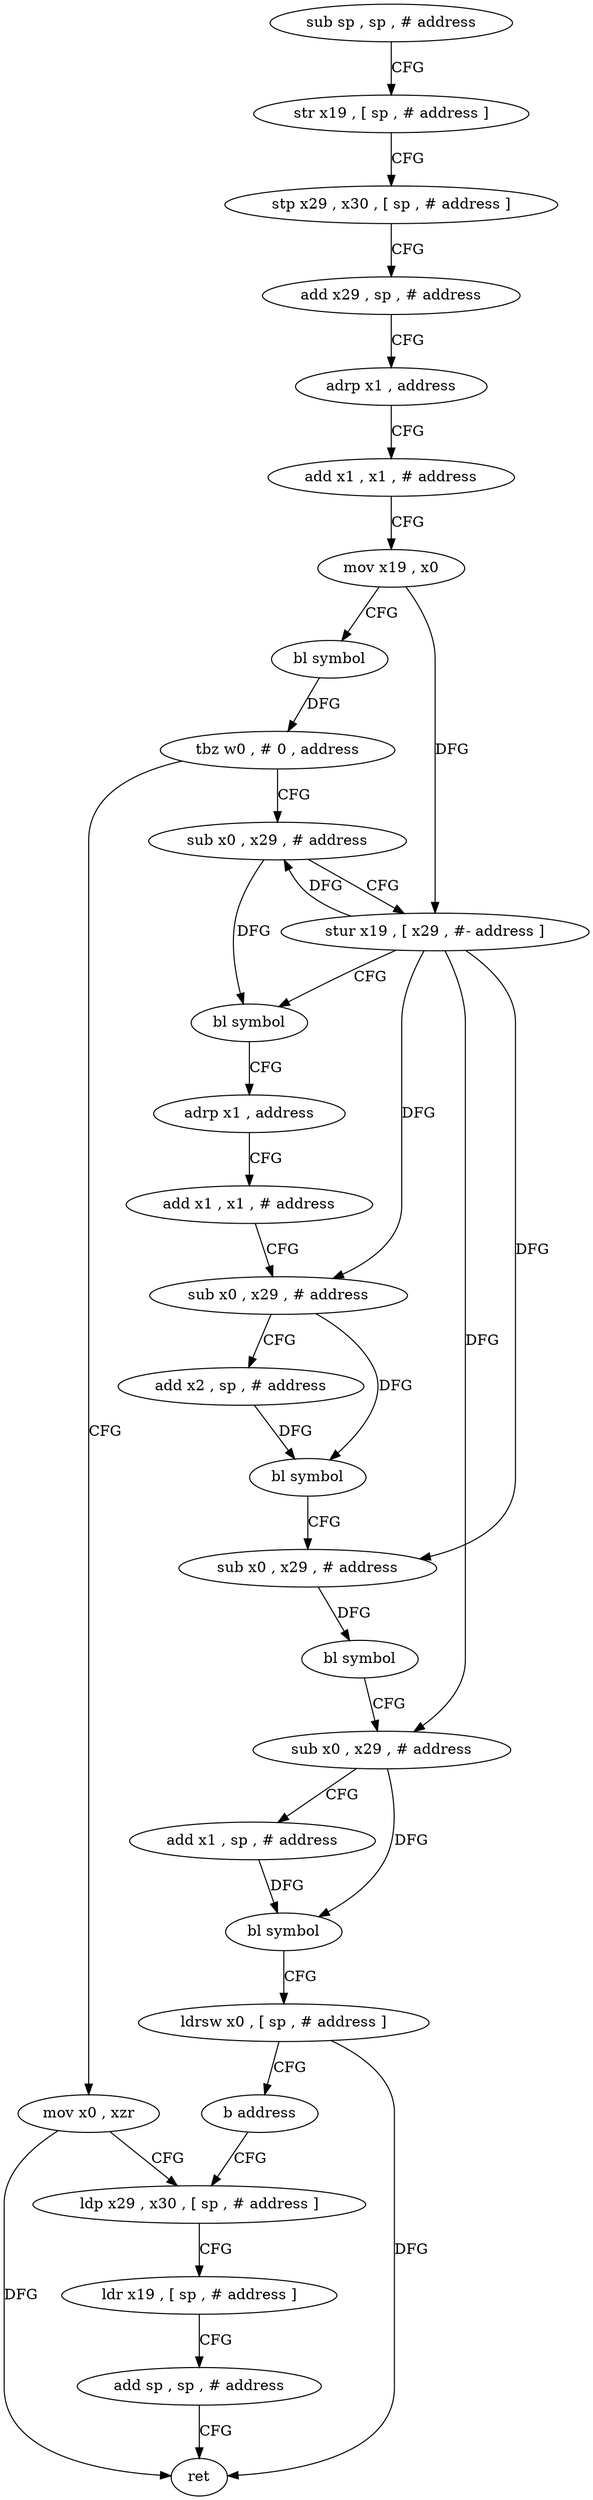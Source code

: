 digraph "func" {
"74644" [label = "sub sp , sp , # address" ]
"74648" [label = "str x19 , [ sp , # address ]" ]
"74652" [label = "stp x29 , x30 , [ sp , # address ]" ]
"74656" [label = "add x29 , sp , # address" ]
"74660" [label = "adrp x1 , address" ]
"74664" [label = "add x1 , x1 , # address" ]
"74668" [label = "mov x19 , x0" ]
"74672" [label = "bl symbol" ]
"74676" [label = "tbz w0 , # 0 , address" ]
"74740" [label = "mov x0 , xzr" ]
"74680" [label = "sub x0 , x29 , # address" ]
"74744" [label = "ldp x29 , x30 , [ sp , # address ]" ]
"74684" [label = "stur x19 , [ x29 , #- address ]" ]
"74688" [label = "bl symbol" ]
"74692" [label = "adrp x1 , address" ]
"74696" [label = "add x1 , x1 , # address" ]
"74700" [label = "sub x0 , x29 , # address" ]
"74704" [label = "add x2 , sp , # address" ]
"74708" [label = "bl symbol" ]
"74712" [label = "sub x0 , x29 , # address" ]
"74716" [label = "bl symbol" ]
"74720" [label = "sub x0 , x29 , # address" ]
"74724" [label = "add x1 , sp , # address" ]
"74728" [label = "bl symbol" ]
"74732" [label = "ldrsw x0 , [ sp , # address ]" ]
"74736" [label = "b address" ]
"74748" [label = "ldr x19 , [ sp , # address ]" ]
"74752" [label = "add sp , sp , # address" ]
"74756" [label = "ret" ]
"74644" -> "74648" [ label = "CFG" ]
"74648" -> "74652" [ label = "CFG" ]
"74652" -> "74656" [ label = "CFG" ]
"74656" -> "74660" [ label = "CFG" ]
"74660" -> "74664" [ label = "CFG" ]
"74664" -> "74668" [ label = "CFG" ]
"74668" -> "74672" [ label = "CFG" ]
"74668" -> "74684" [ label = "DFG" ]
"74672" -> "74676" [ label = "DFG" ]
"74676" -> "74740" [ label = "CFG" ]
"74676" -> "74680" [ label = "CFG" ]
"74740" -> "74744" [ label = "CFG" ]
"74740" -> "74756" [ label = "DFG" ]
"74680" -> "74684" [ label = "CFG" ]
"74680" -> "74688" [ label = "DFG" ]
"74744" -> "74748" [ label = "CFG" ]
"74684" -> "74688" [ label = "CFG" ]
"74684" -> "74680" [ label = "DFG" ]
"74684" -> "74700" [ label = "DFG" ]
"74684" -> "74712" [ label = "DFG" ]
"74684" -> "74720" [ label = "DFG" ]
"74688" -> "74692" [ label = "CFG" ]
"74692" -> "74696" [ label = "CFG" ]
"74696" -> "74700" [ label = "CFG" ]
"74700" -> "74704" [ label = "CFG" ]
"74700" -> "74708" [ label = "DFG" ]
"74704" -> "74708" [ label = "DFG" ]
"74708" -> "74712" [ label = "CFG" ]
"74712" -> "74716" [ label = "DFG" ]
"74716" -> "74720" [ label = "CFG" ]
"74720" -> "74724" [ label = "CFG" ]
"74720" -> "74728" [ label = "DFG" ]
"74724" -> "74728" [ label = "DFG" ]
"74728" -> "74732" [ label = "CFG" ]
"74732" -> "74736" [ label = "CFG" ]
"74732" -> "74756" [ label = "DFG" ]
"74736" -> "74744" [ label = "CFG" ]
"74748" -> "74752" [ label = "CFG" ]
"74752" -> "74756" [ label = "CFG" ]
}
